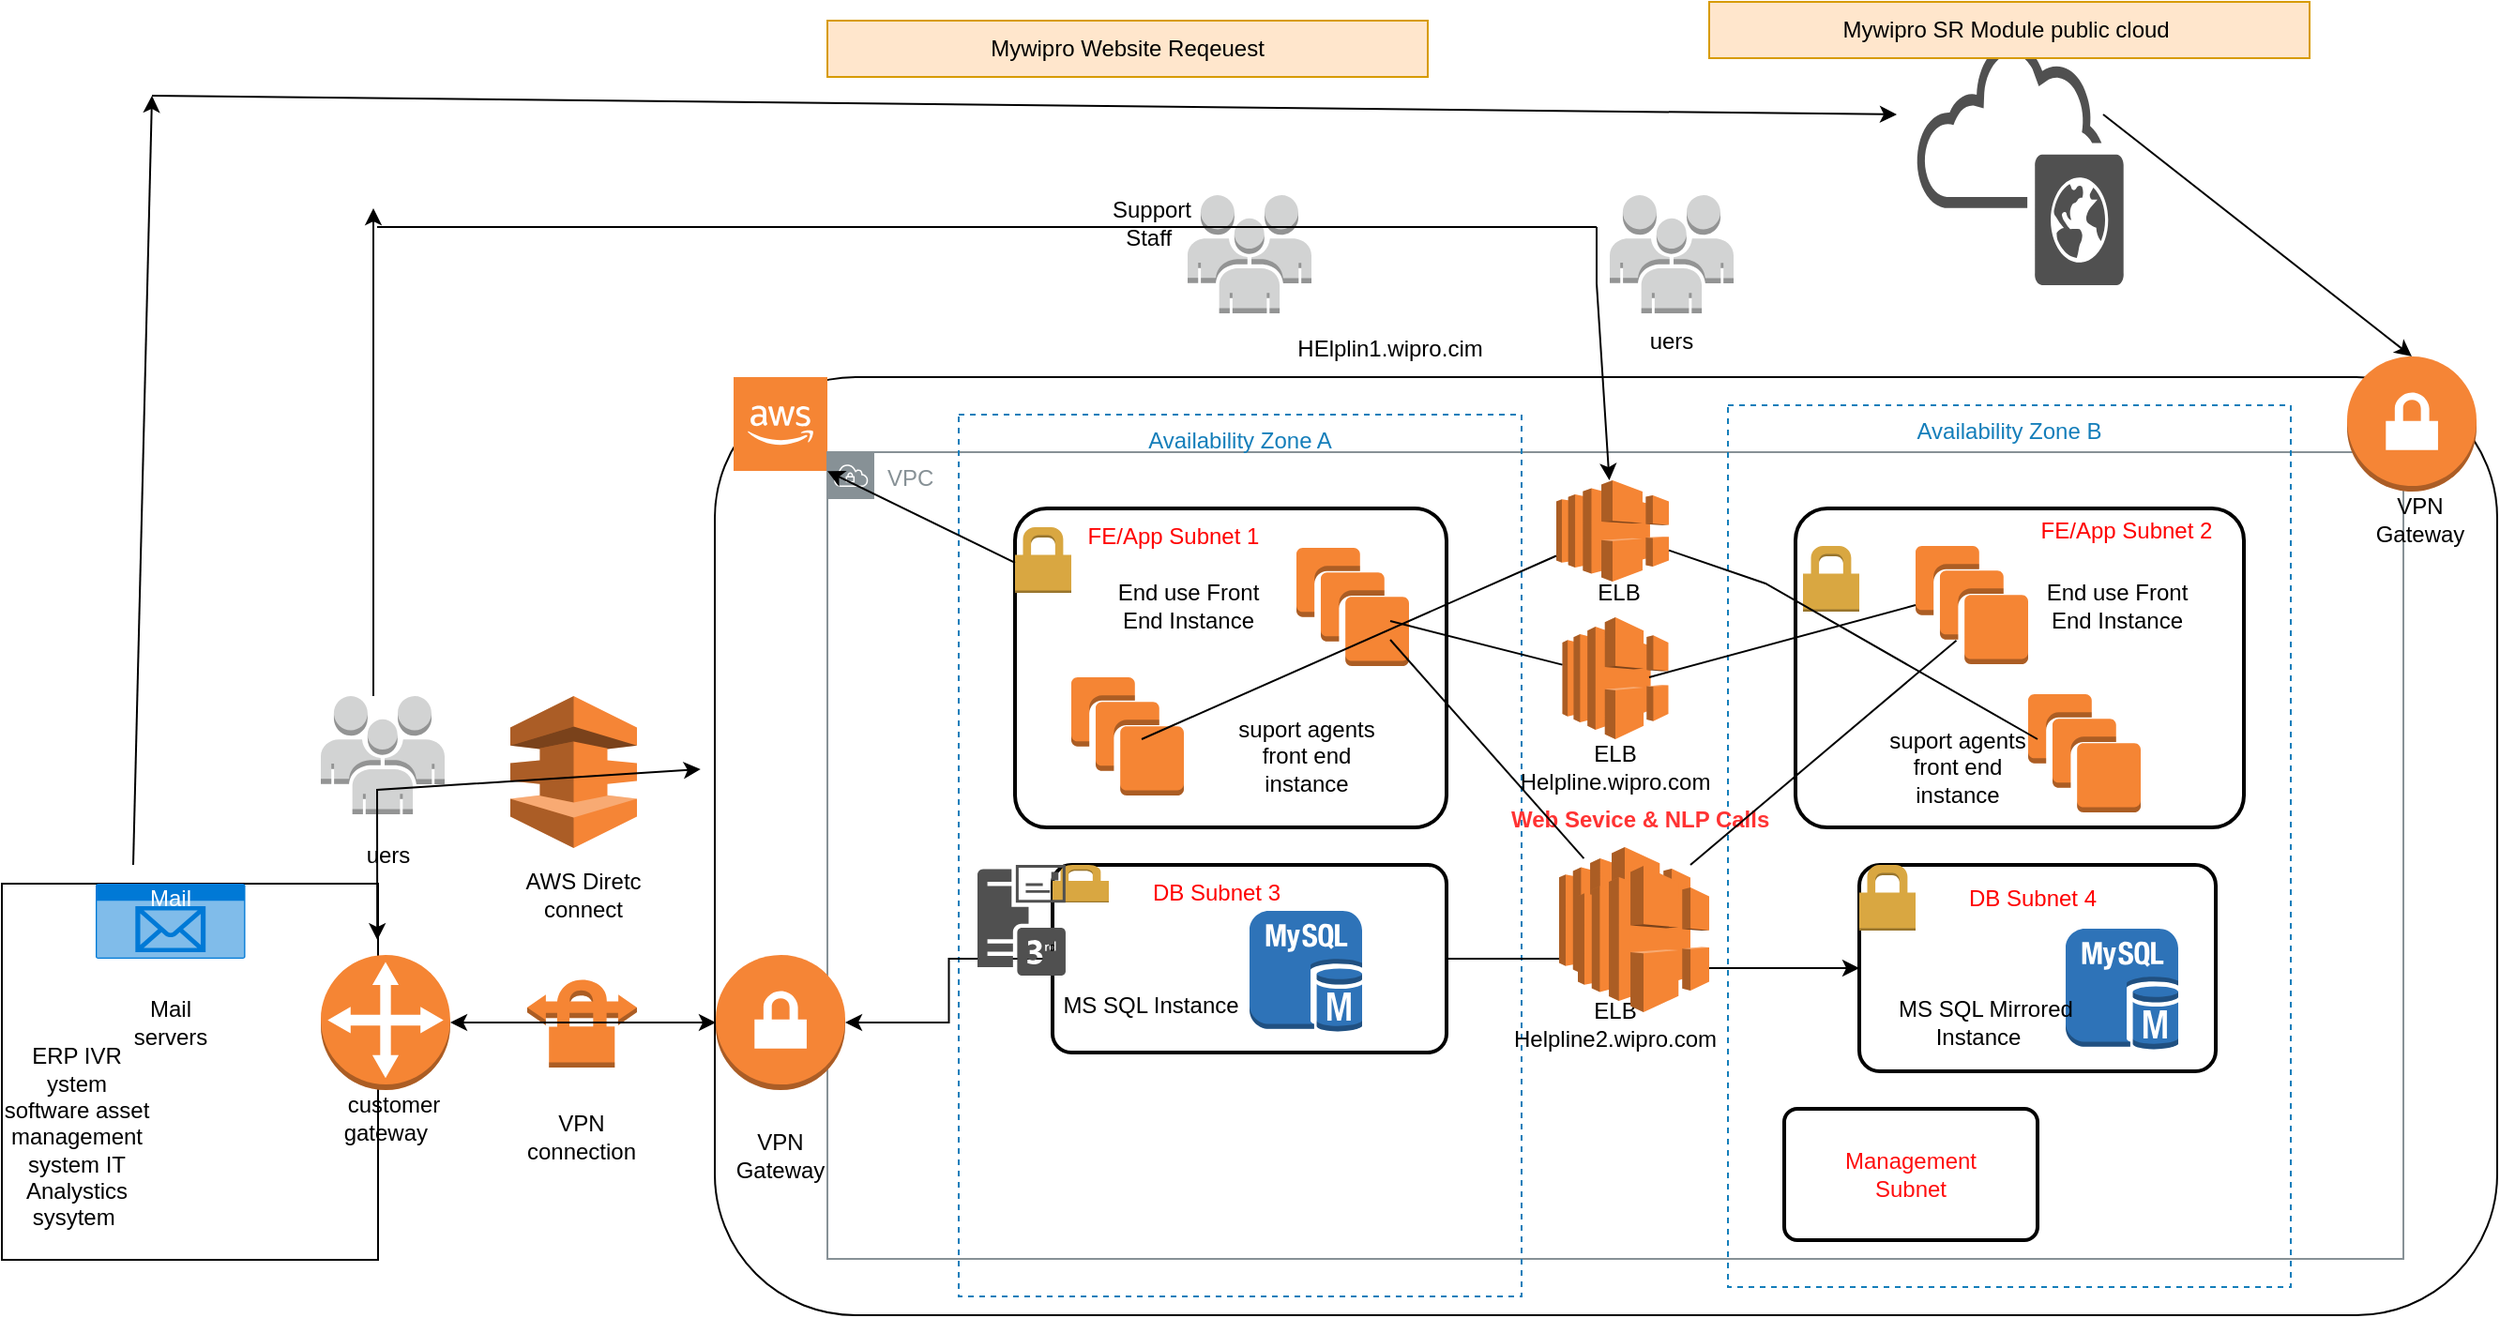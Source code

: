 <mxfile version="24.3.1" type="github">
  <diagram name="Page-1" id="qe2nZPRfLycqLiFEQihi">
    <mxGraphModel dx="1035" dy="1720" grid="1" gridSize="10" guides="1" tooltips="1" connect="1" arrows="1" fold="1" page="1" pageScale="1" pageWidth="827" pageHeight="1169" math="0" shadow="0">
      <root>
        <mxCell id="0" />
        <mxCell id="1" parent="0" />
        <mxCell id="k4Hdpe10EU2Dl7HF51hb-55" value="" style="whiteSpace=wrap;html=1;aspect=fixed;" vertex="1" parent="1">
          <mxGeometry x="280" y="-280" width="200.5" height="200.5" as="geometry" />
        </mxCell>
        <mxCell id="k4Hdpe10EU2Dl7HF51hb-4" value="" style="rounded=1;whiteSpace=wrap;html=1;" vertex="1" parent="1">
          <mxGeometry x="660" y="-550" width="950" height="500" as="geometry" />
        </mxCell>
        <mxCell id="k4Hdpe10EU2Dl7HF51hb-2" value="" style="outlineConnect=0;dashed=0;verticalLabelPosition=bottom;verticalAlign=top;align=center;html=1;shape=mxgraph.aws3.cloud_2;fillColor=#F58534;gradientColor=none;" vertex="1" parent="1">
          <mxGeometry x="670" y="-550" width="50" height="50" as="geometry" />
        </mxCell>
        <mxCell id="k4Hdpe10EU2Dl7HF51hb-5" value="VPC" style="sketch=0;outlineConnect=0;gradientColor=none;html=1;whiteSpace=wrap;fontSize=12;fontStyle=0;shape=mxgraph.aws4.group;grIcon=mxgraph.aws4.group_vpc;strokeColor=#879196;fillColor=none;verticalAlign=top;align=left;spacingLeft=30;fontColor=#879196;dashed=0;" vertex="1" parent="1">
          <mxGeometry x="720" y="-510" width="840" height="430" as="geometry" />
        </mxCell>
        <mxCell id="k4Hdpe10EU2Dl7HF51hb-6" value="" style="outlineConnect=0;dashed=0;verticalLabelPosition=bottom;verticalAlign=top;align=center;html=1;shape=mxgraph.aws3.vpn_gateway;fillColor=#F58536;gradientColor=none;" vertex="1" parent="1">
          <mxGeometry x="660.5" y="-242" width="69" height="72" as="geometry" />
        </mxCell>
        <mxCell id="k4Hdpe10EU2Dl7HF51hb-7" value="" style="outlineConnect=0;dashed=0;verticalLabelPosition=bottom;verticalAlign=top;align=center;html=1;shape=mxgraph.aws3.vpn_connection;fillColor=#F58534;gradientColor=none;" vertex="1" parent="1">
          <mxGeometry x="560" y="-230" width="58.5" height="48" as="geometry" />
        </mxCell>
        <mxCell id="k4Hdpe10EU2Dl7HF51hb-8" value="" style="outlineConnect=0;dashed=0;verticalLabelPosition=bottom;verticalAlign=top;align=center;html=1;shape=mxgraph.aws3.customer_gateway;fillColor=#F58534;gradientColor=none;" vertex="1" parent="1">
          <mxGeometry x="450" y="-242" width="69" height="72" as="geometry" />
        </mxCell>
        <mxCell id="k4Hdpe10EU2Dl7HF51hb-9" value="customer gateway&lt;span style=&quot;white-space: pre;&quot;&gt;&#x9;&lt;/span&gt;" style="text;html=1;align=center;verticalAlign=middle;whiteSpace=wrap;rounded=0;" vertex="1" parent="1">
          <mxGeometry x="459" y="-170" width="60" height="30" as="geometry" />
        </mxCell>
        <mxCell id="k4Hdpe10EU2Dl7HF51hb-10" value="VPN connection" style="text;html=1;align=center;verticalAlign=middle;whiteSpace=wrap;rounded=0;" vertex="1" parent="1">
          <mxGeometry x="559.25" y="-160" width="60" height="30" as="geometry" />
        </mxCell>
        <mxCell id="k4Hdpe10EU2Dl7HF51hb-11" value="VPN Gateway" style="text;html=1;align=center;verticalAlign=middle;whiteSpace=wrap;rounded=0;" vertex="1" parent="1">
          <mxGeometry x="665" y="-150" width="60" height="30" as="geometry" />
        </mxCell>
        <mxCell id="k4Hdpe10EU2Dl7HF51hb-13" value="" style="endArrow=classic;startArrow=classic;html=1;rounded=0;" edge="1" parent="1" source="k4Hdpe10EU2Dl7HF51hb-8" target="k4Hdpe10EU2Dl7HF51hb-6">
          <mxGeometry width="50" height="50" relative="1" as="geometry">
            <mxPoint x="543.5" y="-170" as="sourcePoint" />
            <mxPoint x="593.5" y="-220" as="targetPoint" />
          </mxGeometry>
        </mxCell>
        <mxCell id="k4Hdpe10EU2Dl7HF51hb-14" value="Availability Zone A" style="fillColor=none;strokeColor=#147EBA;dashed=1;verticalAlign=top;fontStyle=0;fontColor=#147EBA;whiteSpace=wrap;html=1;" vertex="1" parent="1">
          <mxGeometry x="790" y="-530" width="300" height="470" as="geometry" />
        </mxCell>
        <mxCell id="k4Hdpe10EU2Dl7HF51hb-15" value="Availability Zone B" style="fillColor=none;strokeColor=#147EBA;dashed=1;verticalAlign=top;fontStyle=0;fontColor=#147EBA;whiteSpace=wrap;html=1;" vertex="1" parent="1">
          <mxGeometry x="1200" y="-535" width="300" height="470" as="geometry" />
        </mxCell>
        <mxCell id="k4Hdpe10EU2Dl7HF51hb-16" value="" style="rounded=1;arcSize=10;dashed=0;fillColor=none;gradientColor=none;strokeWidth=2;" vertex="1" parent="1">
          <mxGeometry x="820" y="-480" width="230" height="170" as="geometry" />
        </mxCell>
        <mxCell id="k4Hdpe10EU2Dl7HF51hb-17" value="" style="dashed=0;html=1;shape=mxgraph.aws3.permissions;fillColor=#D9A741;gradientColor=none;dashed=0;" vertex="1" parent="1">
          <mxGeometry x="820" y="-470" width="30" height="35" as="geometry" />
        </mxCell>
        <mxCell id="k4Hdpe10EU2Dl7HF51hb-19" value="" style="rounded=1;arcSize=10;dashed=0;fillColor=none;gradientColor=none;strokeWidth=2;" vertex="1" parent="1">
          <mxGeometry x="1236" y="-480" width="239" height="170" as="geometry" />
        </mxCell>
        <mxCell id="k4Hdpe10EU2Dl7HF51hb-39" value="" style="edgeStyle=orthogonalEdgeStyle;rounded=0;orthogonalLoop=1;jettySize=auto;html=1;" edge="1" parent="1" source="k4Hdpe10EU2Dl7HF51hb-20" target="k4Hdpe10EU2Dl7HF51hb-6">
          <mxGeometry relative="1" as="geometry" />
        </mxCell>
        <mxCell id="k4Hdpe10EU2Dl7HF51hb-102" style="edgeStyle=orthogonalEdgeStyle;rounded=0;orthogonalLoop=1;jettySize=auto;html=1;exitX=1;exitY=0.5;exitDx=0;exitDy=0;entryX=0;entryY=0.5;entryDx=0;entryDy=0;" edge="1" parent="1" source="k4Hdpe10EU2Dl7HF51hb-20" target="k4Hdpe10EU2Dl7HF51hb-21">
          <mxGeometry relative="1" as="geometry" />
        </mxCell>
        <mxCell id="k4Hdpe10EU2Dl7HF51hb-20" value="" style="rounded=1;arcSize=10;dashed=0;fillColor=none;gradientColor=none;strokeWidth=2;" vertex="1" parent="1">
          <mxGeometry x="840" y="-290" width="210" height="100" as="geometry" />
        </mxCell>
        <mxCell id="k4Hdpe10EU2Dl7HF51hb-21" value="" style="rounded=1;arcSize=10;dashed=0;fillColor=none;gradientColor=none;strokeWidth=2;" vertex="1" parent="1">
          <mxGeometry x="1270" y="-290" width="190" height="110" as="geometry" />
        </mxCell>
        <mxCell id="k4Hdpe10EU2Dl7HF51hb-22" value="" style="dashed=0;html=1;shape=mxgraph.aws3.permissions;fillColor=#D9A741;gradientColor=none;dashed=0;" vertex="1" parent="1">
          <mxGeometry x="840" y="-290" width="30" height="20" as="geometry" />
        </mxCell>
        <mxCell id="k4Hdpe10EU2Dl7HF51hb-24" value="" style="dashed=0;html=1;shape=mxgraph.aws3.permissions;fillColor=#D9A741;gradientColor=none;dashed=0;" vertex="1" parent="1">
          <mxGeometry x="1240" y="-460" width="30" height="35" as="geometry" />
        </mxCell>
        <mxCell id="k4Hdpe10EU2Dl7HF51hb-25" value="" style="dashed=0;html=1;shape=mxgraph.aws3.permissions;fillColor=#D9A741;gradientColor=none;dashed=0;" vertex="1" parent="1">
          <mxGeometry x="1270" y="-290" width="30" height="35" as="geometry" />
        </mxCell>
        <mxCell id="k4Hdpe10EU2Dl7HF51hb-26" value="" style="rounded=1;arcSize=10;dashed=0;fillColor=none;gradientColor=none;strokeWidth=2;" vertex="1" parent="1">
          <mxGeometry x="1230" y="-160" width="135" height="70" as="geometry" />
        </mxCell>
        <mxCell id="k4Hdpe10EU2Dl7HF51hb-28" value="" style="outlineConnect=0;dashed=0;verticalLabelPosition=bottom;verticalAlign=top;align=center;html=1;shape=mxgraph.aws3.instances;fillColor=#F58534;gradientColor=none;" vertex="1" parent="1">
          <mxGeometry x="850" y="-390" width="60" height="63" as="geometry" />
        </mxCell>
        <mxCell id="k4Hdpe10EU2Dl7HF51hb-30" value="" style="outlineConnect=0;dashed=0;verticalLabelPosition=bottom;verticalAlign=top;align=center;html=1;shape=mxgraph.aws3.instances;fillColor=#F58534;gradientColor=none;" vertex="1" parent="1">
          <mxGeometry x="1360" y="-381" width="60" height="63" as="geometry" />
        </mxCell>
        <mxCell id="k4Hdpe10EU2Dl7HF51hb-31" value="" style="outlineConnect=0;dashed=0;verticalLabelPosition=bottom;verticalAlign=top;align=center;html=1;shape=mxgraph.aws3.instances;fillColor=#F58534;gradientColor=none;" vertex="1" parent="1">
          <mxGeometry x="970" y="-459" width="60" height="63" as="geometry" />
        </mxCell>
        <mxCell id="k4Hdpe10EU2Dl7HF51hb-32" value="" style="outlineConnect=0;dashed=0;verticalLabelPosition=bottom;verticalAlign=top;align=center;html=1;shape=mxgraph.aws3.instances;fillColor=#F58534;gradientColor=none;" vertex="1" parent="1">
          <mxGeometry x="1300" y="-460" width="60" height="63" as="geometry" />
        </mxCell>
        <mxCell id="k4Hdpe10EU2Dl7HF51hb-34" value="" style="outlineConnect=0;dashed=0;verticalLabelPosition=bottom;verticalAlign=top;align=center;html=1;shape=mxgraph.aws3.elastic_load_balancing;fillColor=#F58534;gradientColor=none;" vertex="1" parent="1">
          <mxGeometry x="1108.5" y="-495" width="60" height="54" as="geometry" />
        </mxCell>
        <mxCell id="k4Hdpe10EU2Dl7HF51hb-35" value="" style="outlineConnect=0;dashed=0;verticalLabelPosition=bottom;verticalAlign=top;align=center;html=1;shape=mxgraph.aws3.elastic_load_balancing;fillColor=#F58534;gradientColor=none;" vertex="1" parent="1">
          <mxGeometry x="1111.75" y="-422" width="56.5" height="65" as="geometry" />
        </mxCell>
        <mxCell id="k4Hdpe10EU2Dl7HF51hb-36" value="" style="outlineConnect=0;dashed=0;verticalLabelPosition=bottom;verticalAlign=top;align=center;html=1;shape=mxgraph.aws3.elastic_load_balancing;fillColor=#F58534;gradientColor=none;" vertex="1" parent="1">
          <mxGeometry x="1110" y="-299.5" width="70" height="78" as="geometry" />
        </mxCell>
        <mxCell id="k4Hdpe10EU2Dl7HF51hb-37" value="" style="outlineConnect=0;dashed=0;verticalLabelPosition=bottom;verticalAlign=top;align=center;html=1;shape=mxgraph.aws3.mysql_db_instance;fillColor=#2E73B8;gradientColor=none;" vertex="1" parent="1">
          <mxGeometry x="945" y="-265.5" width="60" height="64.5" as="geometry" />
        </mxCell>
        <mxCell id="k4Hdpe10EU2Dl7HF51hb-40" value="" style="outlineConnect=0;dashed=0;verticalLabelPosition=bottom;verticalAlign=top;align=center;html=1;shape=mxgraph.aws3.mysql_db_instance;fillColor=#2E73B8;gradientColor=none;" vertex="1" parent="1">
          <mxGeometry x="1380" y="-256" width="60" height="64.5" as="geometry" />
        </mxCell>
        <mxCell id="k4Hdpe10EU2Dl7HF51hb-41" value="" style="outlineConnect=0;dashed=0;verticalLabelPosition=bottom;verticalAlign=top;align=center;html=1;shape=mxgraph.aws3.direct_connect;fillColor=#F58536;gradientColor=none;" vertex="1" parent="1">
          <mxGeometry x="551" y="-380" width="67.5" height="81" as="geometry" />
        </mxCell>
        <mxCell id="k4Hdpe10EU2Dl7HF51hb-43" value="" style="outlineConnect=0;dashed=0;verticalLabelPosition=bottom;verticalAlign=top;align=center;html=1;shape=mxgraph.aws3.users;fillColor=#D2D3D3;gradientColor=none;" vertex="1" parent="1">
          <mxGeometry x="912" y="-647" width="66" height="63" as="geometry" />
        </mxCell>
        <mxCell id="k4Hdpe10EU2Dl7HF51hb-44" value="" style="outlineConnect=0;dashed=0;verticalLabelPosition=bottom;verticalAlign=top;align=center;html=1;shape=mxgraph.aws3.users;fillColor=#D2D3D3;gradientColor=none;" vertex="1" parent="1">
          <mxGeometry x="1137" y="-647" width="66" height="63" as="geometry" />
        </mxCell>
        <mxCell id="k4Hdpe10EU2Dl7HF51hb-46" value="" style="sketch=0;pointerEvents=1;shadow=0;dashed=0;html=1;strokeColor=none;fillColor=#505050;labelPosition=center;verticalLabelPosition=bottom;outlineConnect=0;verticalAlign=top;align=center;shape=mxgraph.office.clouds.public_cloud;" vertex="1" parent="1">
          <mxGeometry x="1300" y="-730" width="111" height="131" as="geometry" />
        </mxCell>
        <mxCell id="k4Hdpe10EU2Dl7HF51hb-47" value="" style="outlineConnect=0;dashed=0;verticalLabelPosition=bottom;verticalAlign=top;align=center;html=1;shape=mxgraph.aws3.users;fillColor=#D2D3D3;gradientColor=none;" vertex="1" parent="1">
          <mxGeometry x="450" y="-380" width="66" height="63" as="geometry" />
        </mxCell>
        <mxCell id="k4Hdpe10EU2Dl7HF51hb-48" value="" style="sketch=0;pointerEvents=1;shadow=0;dashed=0;html=1;strokeColor=none;fillColor=#505050;labelPosition=center;verticalLabelPosition=bottom;verticalAlign=top;outlineConnect=0;align=center;shape=mxgraph.office.servers.3rd_party_mail_server;" vertex="1" parent="1">
          <mxGeometry x="800" y="-290" width="47" height="59" as="geometry" />
        </mxCell>
        <mxCell id="k4Hdpe10EU2Dl7HF51hb-50" value="Mail" style="html=1;whiteSpace=wrap;strokeColor=none;fillColor=#0079D6;labelPosition=center;verticalLabelPosition=middle;verticalAlign=top;align=center;fontSize=12;outlineConnect=0;spacingTop=-6;fontColor=#FFFFFF;sketch=0;shape=mxgraph.sitemap.mail;" vertex="1" parent="1">
          <mxGeometry x="330" y="-280" width="79.75" height="40" as="geometry" />
        </mxCell>
        <mxCell id="k4Hdpe10EU2Dl7HF51hb-56" value="" style="outlineConnect=0;dashed=0;verticalLabelPosition=bottom;verticalAlign=top;align=center;html=1;shape=mxgraph.aws3.vpn_gateway;fillColor=#F58536;gradientColor=none;" vertex="1" parent="1">
          <mxGeometry x="1530" y="-561" width="69" height="72" as="geometry" />
        </mxCell>
        <mxCell id="k4Hdpe10EU2Dl7HF51hb-58" value="VPN Gateway" style="text;html=1;align=center;verticalAlign=middle;whiteSpace=wrap;rounded=0;" vertex="1" parent="1">
          <mxGeometry x="1539" y="-489" width="60" height="30" as="geometry" />
        </mxCell>
        <mxCell id="k4Hdpe10EU2Dl7HF51hb-59" value="suport agents front end instance" style="text;html=1;align=center;verticalAlign=middle;whiteSpace=wrap;rounded=0;" vertex="1" parent="1">
          <mxGeometry x="1280" y="-357" width="85" height="30" as="geometry" />
        </mxCell>
        <mxCell id="k4Hdpe10EU2Dl7HF51hb-61" value="End use Front End Instance" style="text;html=1;align=center;verticalAlign=middle;whiteSpace=wrap;rounded=0;" vertex="1" parent="1">
          <mxGeometry x="1365" y="-443.5" width="85" height="30" as="geometry" />
        </mxCell>
        <mxCell id="k4Hdpe10EU2Dl7HF51hb-62" value="&lt;font color=&quot;#ff0000&quot;&gt;FE/App Subnet 2&lt;/font&gt;" style="text;html=1;align=center;verticalAlign=middle;whiteSpace=wrap;rounded=0;" vertex="1" parent="1">
          <mxGeometry x="1335" y="-483" width="155" height="30" as="geometry" />
        </mxCell>
        <mxCell id="k4Hdpe10EU2Dl7HF51hb-63" value="&lt;font color=&quot;#ff0000&quot;&gt;FE/App Subnet 1&lt;/font&gt;" style="text;html=1;align=center;verticalAlign=middle;whiteSpace=wrap;rounded=0;" vertex="1" parent="1">
          <mxGeometry x="827" y="-480" width="155" height="30" as="geometry" />
        </mxCell>
        <mxCell id="k4Hdpe10EU2Dl7HF51hb-64" value="&lt;font color=&quot;#ff0000&quot;&gt;DB Subnet 4&lt;/font&gt;" style="text;html=1;align=center;verticalAlign=middle;whiteSpace=wrap;rounded=0;" vertex="1" parent="1">
          <mxGeometry x="1285" y="-287.5" width="155" height="30" as="geometry" />
        </mxCell>
        <mxCell id="k4Hdpe10EU2Dl7HF51hb-66" value="&lt;font color=&quot;#ff0000&quot;&gt;DB Subnet 3&lt;/font&gt;" style="text;html=1;align=center;verticalAlign=middle;whiteSpace=wrap;rounded=0;" vertex="1" parent="1">
          <mxGeometry x="850" y="-290" width="155" height="30" as="geometry" />
        </mxCell>
        <mxCell id="k4Hdpe10EU2Dl7HF51hb-67" value="MS SQL Mirrored Instance&lt;span style=&quot;white-space: pre;&quot;&gt;&#x9;&lt;/span&gt;" style="text;html=1;align=center;verticalAlign=middle;whiteSpace=wrap;rounded=0;" vertex="1" parent="1">
          <mxGeometry x="1285" y="-221.5" width="105" height="30" as="geometry" />
        </mxCell>
        <mxCell id="k4Hdpe10EU2Dl7HF51hb-72" value="MS SQL Instance" style="text;html=1;align=center;verticalAlign=middle;whiteSpace=wrap;rounded=0;" vertex="1" parent="1">
          <mxGeometry x="840" y="-230" width="105" height="30" as="geometry" />
        </mxCell>
        <mxCell id="k4Hdpe10EU2Dl7HF51hb-73" value="End use Front End Instance" style="text;html=1;align=center;verticalAlign=middle;whiteSpace=wrap;rounded=0;" vertex="1" parent="1">
          <mxGeometry x="870" y="-443.5" width="85" height="30" as="geometry" />
        </mxCell>
        <mxCell id="k4Hdpe10EU2Dl7HF51hb-74" value="suport agents front end instance" style="text;html=1;align=center;verticalAlign=middle;whiteSpace=wrap;rounded=0;" vertex="1" parent="1">
          <mxGeometry x="932.5" y="-363.5" width="85" height="30" as="geometry" />
        </mxCell>
        <mxCell id="k4Hdpe10EU2Dl7HF51hb-75" value="&lt;font color=&quot;#ff0d0d&quot;&gt;Management Subnet&lt;/font&gt;" style="text;html=1;align=center;verticalAlign=middle;whiteSpace=wrap;rounded=0;" vertex="1" parent="1">
          <mxGeometry x="1245" y="-140" width="105" height="30" as="geometry" />
        </mxCell>
        <mxCell id="k4Hdpe10EU2Dl7HF51hb-76" value="ELB" style="text;html=1;align=center;verticalAlign=middle;whiteSpace=wrap;rounded=0;" vertex="1" parent="1">
          <mxGeometry x="1111.75" y="-450" width="60" height="30" as="geometry" />
        </mxCell>
        <mxCell id="k4Hdpe10EU2Dl7HF51hb-77" value="ELB Helpline.wipro.com" style="text;html=1;align=center;verticalAlign=middle;whiteSpace=wrap;rounded=0;" vertex="1" parent="1">
          <mxGeometry x="1110" y="-357" width="60" height="30" as="geometry" />
        </mxCell>
        <mxCell id="k4Hdpe10EU2Dl7HF51hb-79" value="ELB Helpline2.wipro.com" style="text;html=1;align=center;verticalAlign=middle;whiteSpace=wrap;rounded=0;" vertex="1" parent="1">
          <mxGeometry x="1110" y="-220" width="60" height="30" as="geometry" />
        </mxCell>
        <mxCell id="k4Hdpe10EU2Dl7HF51hb-80" value="" style="outlineConnect=0;dashed=0;verticalLabelPosition=bottom;verticalAlign=top;align=center;html=1;shape=mxgraph.aws3.elastic_load_balancing;fillColor=#F58534;gradientColor=none;" vertex="1" parent="1">
          <mxGeometry x="1120" y="-289.5" width="70" height="78" as="geometry" />
        </mxCell>
        <mxCell id="k4Hdpe10EU2Dl7HF51hb-83" value="&lt;b&gt;&lt;font color=&quot;#ff3333&quot;&gt;Web Sevice &amp;amp; NLP Calls&amp;nbsp;&lt;/font&gt;&lt;/b&gt;" style="text;html=1;align=center;verticalAlign=middle;whiteSpace=wrap;rounded=0;" vertex="1" parent="1">
          <mxGeometry x="1070" y="-329.5" width="170" height="30" as="geometry" />
        </mxCell>
        <mxCell id="k4Hdpe10EU2Dl7HF51hb-84" value="uers" style="text;html=1;align=center;verticalAlign=middle;whiteSpace=wrap;rounded=0;" vertex="1" parent="1">
          <mxGeometry x="1140" y="-584" width="60" height="30" as="geometry" />
        </mxCell>
        <mxCell id="k4Hdpe10EU2Dl7HF51hb-85" value="uers" style="text;html=1;align=center;verticalAlign=middle;whiteSpace=wrap;rounded=0;" vertex="1" parent="1">
          <mxGeometry x="456" y="-310" width="60" height="30" as="geometry" />
        </mxCell>
        <mxCell id="k4Hdpe10EU2Dl7HF51hb-86" value="Support Staff&amp;nbsp;" style="text;html=1;align=center;verticalAlign=middle;whiteSpace=wrap;rounded=0;" vertex="1" parent="1">
          <mxGeometry x="862.5" y="-647" width="60" height="30" as="geometry" />
        </mxCell>
        <mxCell id="k4Hdpe10EU2Dl7HF51hb-87" value="HElplin1.wipro.cim" style="text;html=1;align=center;verticalAlign=middle;whiteSpace=wrap;rounded=0;" vertex="1" parent="1">
          <mxGeometry x="990" y="-580" width="60" height="30" as="geometry" />
        </mxCell>
        <mxCell id="k4Hdpe10EU2Dl7HF51hb-89" value="Mail servers" style="text;html=1;align=center;verticalAlign=middle;whiteSpace=wrap;rounded=0;" vertex="1" parent="1">
          <mxGeometry x="339.87" y="-221.5" width="60" height="30" as="geometry" />
        </mxCell>
        <mxCell id="k4Hdpe10EU2Dl7HF51hb-90" value="ERP IVR ystem software asset management system IT Analystics sysytem&amp;nbsp;" style="text;html=1;align=center;verticalAlign=middle;whiteSpace=wrap;rounded=0;" vertex="1" parent="1">
          <mxGeometry x="280" y="-170" width="80" height="50" as="geometry" />
        </mxCell>
        <mxCell id="k4Hdpe10EU2Dl7HF51hb-94" value="AWS Diretc connect" style="text;html=1;align=center;verticalAlign=middle;whiteSpace=wrap;rounded=0;" vertex="1" parent="1">
          <mxGeometry x="550" y="-289.5" width="80" height="30" as="geometry" />
        </mxCell>
        <mxCell id="k4Hdpe10EU2Dl7HF51hb-95" value="" style="endArrow=classic;startArrow=classic;html=1;rounded=0;exitX=0.998;exitY=0.15;exitDx=0;exitDy=0;exitPerimeter=0;entryX=-0.008;entryY=0.418;entryDx=0;entryDy=0;entryPerimeter=0;" edge="1" parent="1" source="k4Hdpe10EU2Dl7HF51hb-55" target="k4Hdpe10EU2Dl7HF51hb-4">
          <mxGeometry width="50" height="50" relative="1" as="geometry">
            <mxPoint x="640" y="-390" as="sourcePoint" />
            <mxPoint x="650" y="-360" as="targetPoint" />
            <Array as="points">
              <mxPoint x="480" y="-330" />
            </Array>
          </mxGeometry>
        </mxCell>
        <mxCell id="k4Hdpe10EU2Dl7HF51hb-107" value="" style="endArrow=none;html=1;rounded=0;" edge="1" parent="1" target="k4Hdpe10EU2Dl7HF51hb-34">
          <mxGeometry width="50" height="50" relative="1" as="geometry">
            <mxPoint x="887.5" y="-357" as="sourcePoint" />
            <mxPoint x="937.5" y="-407" as="targetPoint" />
          </mxGeometry>
        </mxCell>
        <mxCell id="k4Hdpe10EU2Dl7HF51hb-108" value="" style="endArrow=none;html=1;rounded=0;exitX=1;exitY=0;exitDx=0;exitDy=0;" edge="1" parent="1" source="k4Hdpe10EU2Dl7HF51hb-59" target="k4Hdpe10EU2Dl7HF51hb-34">
          <mxGeometry width="50" height="50" relative="1" as="geometry">
            <mxPoint x="1150" y="-345.5" as="sourcePoint" />
            <mxPoint x="1371.5" y="-443.5" as="targetPoint" />
            <Array as="points">
              <mxPoint x="1220" y="-440" />
            </Array>
          </mxGeometry>
        </mxCell>
        <mxCell id="k4Hdpe10EU2Dl7HF51hb-110" value="" style="endArrow=none;html=1;rounded=0;entryX=0.313;entryY=1.203;entryDx=0;entryDy=0;entryPerimeter=0;" edge="1" parent="1" target="k4Hdpe10EU2Dl7HF51hb-83">
          <mxGeometry width="50" height="50" relative="1" as="geometry">
            <mxPoint x="1020" y="-410" as="sourcePoint" />
            <mxPoint x="1191.5" y="-455" as="targetPoint" />
          </mxGeometry>
        </mxCell>
        <mxCell id="k4Hdpe10EU2Dl7HF51hb-112" value="" style="endArrow=none;html=1;rounded=0;entryX=0;entryY=0.5;entryDx=0;entryDy=0;entryPerimeter=0;" edge="1" parent="1" target="k4Hdpe10EU2Dl7HF51hb-32">
          <mxGeometry width="50" height="50" relative="1" as="geometry">
            <mxPoint x="1158" y="-390" as="sourcePoint" />
            <mxPoint x="1250" y="-374" as="targetPoint" />
          </mxGeometry>
        </mxCell>
        <mxCell id="k4Hdpe10EU2Dl7HF51hb-113" value="" style="endArrow=classic;html=1;rounded=0;" edge="1" parent="1" source="k4Hdpe10EU2Dl7HF51hb-16" target="k4Hdpe10EU2Dl7HF51hb-5">
          <mxGeometry width="50" height="50" relative="1" as="geometry">
            <mxPoint x="1130" y="-360" as="sourcePoint" />
            <mxPoint x="1180" y="-410" as="targetPoint" />
          </mxGeometry>
        </mxCell>
        <mxCell id="k4Hdpe10EU2Dl7HF51hb-116" value="" style="endArrow=none;html=1;rounded=0;" edge="1" parent="1" target="k4Hdpe10EU2Dl7HF51hb-35">
          <mxGeometry width="50" height="50" relative="1" as="geometry">
            <mxPoint x="1020" y="-420" as="sourcePoint" />
            <mxPoint x="1137" y="-441" as="targetPoint" />
          </mxGeometry>
        </mxCell>
        <mxCell id="k4Hdpe10EU2Dl7HF51hb-117" value="" style="endArrow=none;html=1;rounded=0;exitX=0.5;exitY=1;exitDx=0;exitDy=0;exitPerimeter=0;" edge="1" parent="1" target="k4Hdpe10EU2Dl7HF51hb-36">
          <mxGeometry width="50" height="50" relative="1" as="geometry">
            <mxPoint x="1321.75" y="-409.68" as="sourcePoint" />
            <mxPoint x="1171.75" y="-299.004" as="targetPoint" />
          </mxGeometry>
        </mxCell>
        <mxCell id="k4Hdpe10EU2Dl7HF51hb-119" value="" style="endArrow=classic;html=1;rounded=0;" edge="1" parent="1">
          <mxGeometry width="50" height="50" relative="1" as="geometry">
            <mxPoint x="350" y="-290" as="sourcePoint" />
            <mxPoint x="360" y="-700" as="targetPoint" />
          </mxGeometry>
        </mxCell>
        <mxCell id="k4Hdpe10EU2Dl7HF51hb-120" value="" style="endArrow=classic;html=1;rounded=0;" edge="1" parent="1">
          <mxGeometry width="50" height="50" relative="1" as="geometry">
            <mxPoint x="360" y="-700" as="sourcePoint" />
            <mxPoint x="1290" y="-690" as="targetPoint" />
          </mxGeometry>
        </mxCell>
        <mxCell id="k4Hdpe10EU2Dl7HF51hb-122" value="" style="endArrow=classic;html=1;rounded=0;entryX=0.5;entryY=0;entryDx=0;entryDy=0;entryPerimeter=0;" edge="1" parent="1" target="k4Hdpe10EU2Dl7HF51hb-56">
          <mxGeometry width="50" height="50" relative="1" as="geometry">
            <mxPoint x="1400" y="-690" as="sourcePoint" />
            <mxPoint x="1620" y="-690" as="targetPoint" />
          </mxGeometry>
        </mxCell>
        <mxCell id="k4Hdpe10EU2Dl7HF51hb-123" value="Mywipro Website Reqeuest" style="text;html=1;align=center;verticalAlign=middle;whiteSpace=wrap;rounded=0;fillColor=#ffe6cc;strokeColor=#d79b00;" vertex="1" parent="1">
          <mxGeometry x="720" y="-740" width="320" height="30" as="geometry" />
        </mxCell>
        <mxCell id="k4Hdpe10EU2Dl7HF51hb-124" value="Mywipro SR Module public cloud&amp;nbsp;" style="text;html=1;align=center;verticalAlign=middle;whiteSpace=wrap;rounded=0;fillColor=#ffe6cc;strokeColor=#d79b00;" vertex="1" parent="1">
          <mxGeometry x="1190" y="-750" width="320" height="30" as="geometry" />
        </mxCell>
        <mxCell id="k4Hdpe10EU2Dl7HF51hb-125" value="" style="endArrow=classic;html=1;rounded=0;" edge="1" parent="1">
          <mxGeometry width="50" height="50" relative="1" as="geometry">
            <mxPoint x="478" y="-380" as="sourcePoint" />
            <mxPoint x="478" y="-640" as="targetPoint" />
          </mxGeometry>
        </mxCell>
        <mxCell id="k4Hdpe10EU2Dl7HF51hb-126" value="" style="endArrow=none;html=1;rounded=0;" edge="1" parent="1">
          <mxGeometry width="50" height="50" relative="1" as="geometry">
            <mxPoint x="480" y="-630" as="sourcePoint" />
            <mxPoint x="1130" y="-630" as="targetPoint" />
          </mxGeometry>
        </mxCell>
        <mxCell id="k4Hdpe10EU2Dl7HF51hb-127" value="" style="endArrow=classic;html=1;rounded=0;" edge="1" parent="1" target="k4Hdpe10EU2Dl7HF51hb-34">
          <mxGeometry width="50" height="50" relative="1" as="geometry">
            <mxPoint x="1130" y="-630" as="sourcePoint" />
            <mxPoint x="1120" y="-594" as="targetPoint" />
            <Array as="points">
              <mxPoint x="1130" y="-600" />
            </Array>
          </mxGeometry>
        </mxCell>
      </root>
    </mxGraphModel>
  </diagram>
</mxfile>
